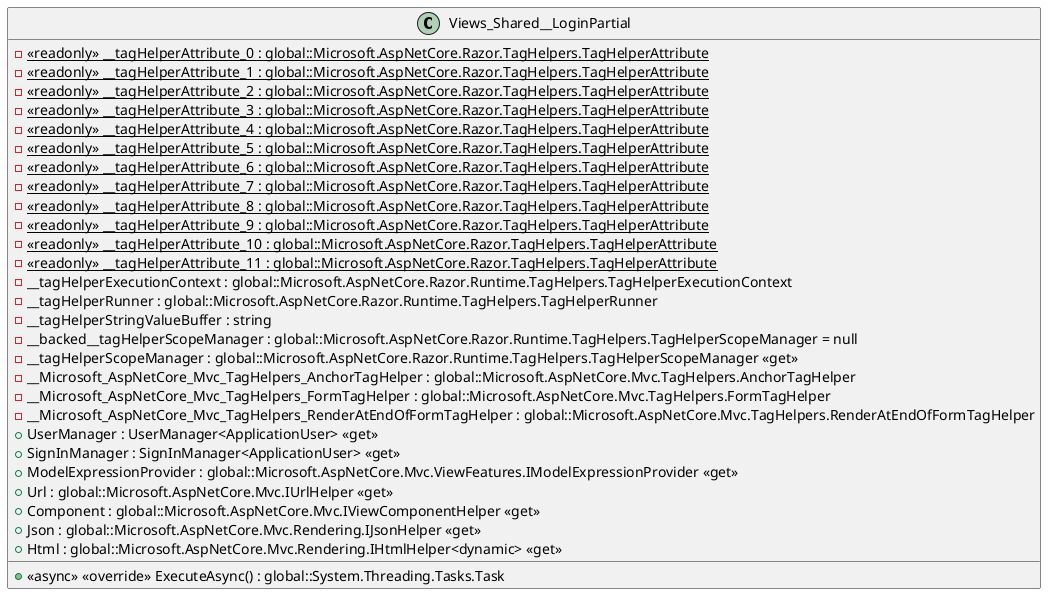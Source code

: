 @startuml
class Views_Shared__LoginPartial {
    - {static} <<readonly>> __tagHelperAttribute_0 : global::Microsoft.AspNetCore.Razor.TagHelpers.TagHelperAttribute
    - {static} <<readonly>> __tagHelperAttribute_1 : global::Microsoft.AspNetCore.Razor.TagHelpers.TagHelperAttribute
    - {static} <<readonly>> __tagHelperAttribute_2 : global::Microsoft.AspNetCore.Razor.TagHelpers.TagHelperAttribute
    - {static} <<readonly>> __tagHelperAttribute_3 : global::Microsoft.AspNetCore.Razor.TagHelpers.TagHelperAttribute
    - {static} <<readonly>> __tagHelperAttribute_4 : global::Microsoft.AspNetCore.Razor.TagHelpers.TagHelperAttribute
    - {static} <<readonly>> __tagHelperAttribute_5 : global::Microsoft.AspNetCore.Razor.TagHelpers.TagHelperAttribute
    - {static} <<readonly>> __tagHelperAttribute_6 : global::Microsoft.AspNetCore.Razor.TagHelpers.TagHelperAttribute
    - {static} <<readonly>> __tagHelperAttribute_7 : global::Microsoft.AspNetCore.Razor.TagHelpers.TagHelperAttribute
    - {static} <<readonly>> __tagHelperAttribute_8 : global::Microsoft.AspNetCore.Razor.TagHelpers.TagHelperAttribute
    - {static} <<readonly>> __tagHelperAttribute_9 : global::Microsoft.AspNetCore.Razor.TagHelpers.TagHelperAttribute
    - {static} <<readonly>> __tagHelperAttribute_10 : global::Microsoft.AspNetCore.Razor.TagHelpers.TagHelperAttribute
    - {static} <<readonly>> __tagHelperAttribute_11 : global::Microsoft.AspNetCore.Razor.TagHelpers.TagHelperAttribute
    - __tagHelperExecutionContext : global::Microsoft.AspNetCore.Razor.Runtime.TagHelpers.TagHelperExecutionContext
    - __tagHelperRunner : global::Microsoft.AspNetCore.Razor.Runtime.TagHelpers.TagHelperRunner
    - __tagHelperStringValueBuffer : string
    - __backed__tagHelperScopeManager : global::Microsoft.AspNetCore.Razor.Runtime.TagHelpers.TagHelperScopeManager = null
    - __tagHelperScopeManager : global::Microsoft.AspNetCore.Razor.Runtime.TagHelpers.TagHelperScopeManager <<get>>
    - __Microsoft_AspNetCore_Mvc_TagHelpers_AnchorTagHelper : global::Microsoft.AspNetCore.Mvc.TagHelpers.AnchorTagHelper
    - __Microsoft_AspNetCore_Mvc_TagHelpers_FormTagHelper : global::Microsoft.AspNetCore.Mvc.TagHelpers.FormTagHelper
    - __Microsoft_AspNetCore_Mvc_TagHelpers_RenderAtEndOfFormTagHelper : global::Microsoft.AspNetCore.Mvc.TagHelpers.RenderAtEndOfFormTagHelper
    + <<async>> <<override>> ExecuteAsync() : global::System.Threading.Tasks.Task
    + UserManager : UserManager<ApplicationUser> <<get>>
    + SignInManager : SignInManager<ApplicationUser> <<get>>
    + ModelExpressionProvider : global::Microsoft.AspNetCore.Mvc.ViewFeatures.IModelExpressionProvider <<get>>
    + Url : global::Microsoft.AspNetCore.Mvc.IUrlHelper <<get>>
    + Component : global::Microsoft.AspNetCore.Mvc.IViewComponentHelper <<get>>
    + Json : global::Microsoft.AspNetCore.Mvc.Rendering.IJsonHelper <<get>>
    + Html : global::Microsoft.AspNetCore.Mvc.Rendering.IHtmlHelper<dynamic> <<get>>
}
@enduml
